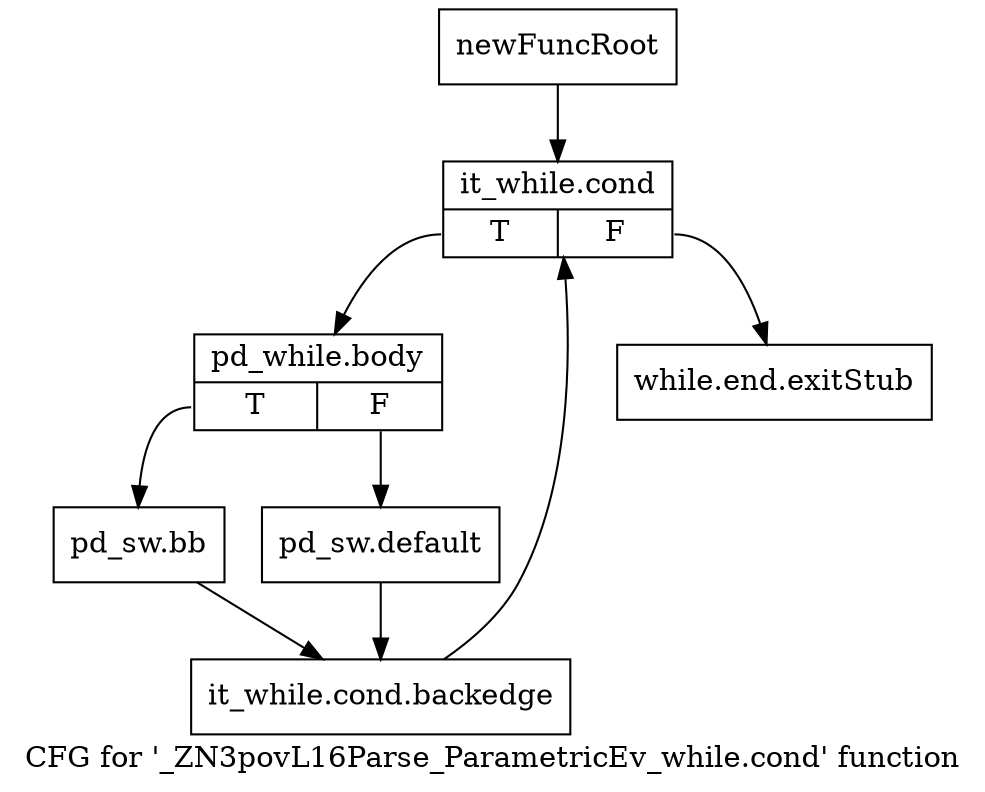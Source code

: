 digraph "CFG for '_ZN3povL16Parse_ParametricEv_while.cond' function" {
	label="CFG for '_ZN3povL16Parse_ParametricEv_while.cond' function";

	Node0x2759f80 [shape=record,label="{newFuncRoot}"];
	Node0x2759f80 -> Node0x275a020;
	Node0x2759fd0 [shape=record,label="{while.end.exitStub}"];
	Node0x275a020 [shape=record,label="{it_while.cond|{<s0>T|<s1>F}}"];
	Node0x275a020:s0 -> Node0x275a070;
	Node0x275a020:s1 -> Node0x2759fd0;
	Node0x275a070 [shape=record,label="{pd_while.body|{<s0>T|<s1>F}}"];
	Node0x275a070:s0 -> Node0x275a110;
	Node0x275a070:s1 -> Node0x275a0c0;
	Node0x275a0c0 [shape=record,label="{pd_sw.default}"];
	Node0x275a0c0 -> Node0x275a160;
	Node0x275a110 [shape=record,label="{pd_sw.bb}"];
	Node0x275a110 -> Node0x275a160;
	Node0x275a160 [shape=record,label="{it_while.cond.backedge}"];
	Node0x275a160 -> Node0x275a020;
}

